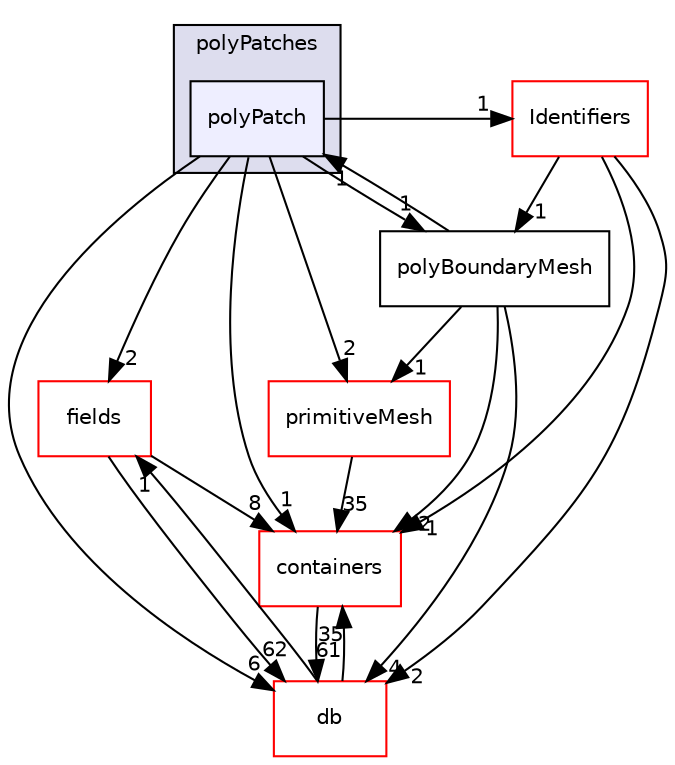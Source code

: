 digraph "src/OpenFOAM/meshes/polyMesh/polyPatches/polyPatch" {
  bgcolor=transparent;
  compound=true
  node [ fontsize="10", fontname="Helvetica"];
  edge [ labelfontsize="10", labelfontname="Helvetica"];
  subgraph clusterdir_67ffeba79fe92b46a9460556346ffbde {
    graph [ bgcolor="#ddddee", pencolor="black", label="polyPatches" fontname="Helvetica", fontsize="10", URL="dir_67ffeba79fe92b46a9460556346ffbde.html"]
  dir_e00799da7fb4d299a4bc01389c26736d [shape=box, label="polyPatch", style="filled", fillcolor="#eeeeff", pencolor="black", URL="dir_e00799da7fb4d299a4bc01389c26736d.html"];
  }
  dir_962442b8f989d5529fab5e0f0e4ffb74 [shape=box label="fields" color="red" URL="dir_962442b8f989d5529fab5e0f0e4ffb74.html"];
  dir_19d0872053bde092be81d7fe3f56cbf7 [shape=box label="containers" color="red" URL="dir_19d0872053bde092be81d7fe3f56cbf7.html"];
  dir_69df57964460ad28b76ac09933bf52c8 [shape=box label="polyBoundaryMesh" URL="dir_69df57964460ad28b76ac09933bf52c8.html"];
  dir_d498992fb7d3f293d898bf6d3a4df869 [shape=box label="primitiveMesh" color="red" URL="dir_d498992fb7d3f293d898bf6d3a4df869.html"];
  dir_63c634f7a7cfd679ac26c67fb30fc32f [shape=box label="db" color="red" URL="dir_63c634f7a7cfd679ac26c67fb30fc32f.html"];
  dir_162c770ecfd5d3d84e768ef2f1993e65 [shape=box label="Identifiers" color="red" URL="dir_162c770ecfd5d3d84e768ef2f1993e65.html"];
  dir_962442b8f989d5529fab5e0f0e4ffb74->dir_19d0872053bde092be81d7fe3f56cbf7 [headlabel="8", labeldistance=1.5 headhref="dir_002013_001893.html"];
  dir_962442b8f989d5529fab5e0f0e4ffb74->dir_63c634f7a7cfd679ac26c67fb30fc32f [headlabel="62", labeldistance=1.5 headhref="dir_002013_001944.html"];
  dir_19d0872053bde092be81d7fe3f56cbf7->dir_63c634f7a7cfd679ac26c67fb30fc32f [headlabel="61", labeldistance=1.5 headhref="dir_001893_001944.html"];
  dir_69df57964460ad28b76ac09933bf52c8->dir_19d0872053bde092be81d7fe3f56cbf7 [headlabel="2", labeldistance=1.5 headhref="dir_002268_001893.html"];
  dir_69df57964460ad28b76ac09933bf52c8->dir_e00799da7fb4d299a4bc01389c26736d [headlabel="1", labeldistance=1.5 headhref="dir_002268_002288.html"];
  dir_69df57964460ad28b76ac09933bf52c8->dir_d498992fb7d3f293d898bf6d3a4df869 [headlabel="1", labeldistance=1.5 headhref="dir_002268_002297.html"];
  dir_69df57964460ad28b76ac09933bf52c8->dir_63c634f7a7cfd679ac26c67fb30fc32f [headlabel="4", labeldistance=1.5 headhref="dir_002268_001944.html"];
  dir_e00799da7fb4d299a4bc01389c26736d->dir_962442b8f989d5529fab5e0f0e4ffb74 [headlabel="2", labeldistance=1.5 headhref="dir_002288_002013.html"];
  dir_e00799da7fb4d299a4bc01389c26736d->dir_19d0872053bde092be81d7fe3f56cbf7 [headlabel="1", labeldistance=1.5 headhref="dir_002288_001893.html"];
  dir_e00799da7fb4d299a4bc01389c26736d->dir_69df57964460ad28b76ac09933bf52c8 [headlabel="1", labeldistance=1.5 headhref="dir_002288_002268.html"];
  dir_e00799da7fb4d299a4bc01389c26736d->dir_d498992fb7d3f293d898bf6d3a4df869 [headlabel="2", labeldistance=1.5 headhref="dir_002288_002297.html"];
  dir_e00799da7fb4d299a4bc01389c26736d->dir_63c634f7a7cfd679ac26c67fb30fc32f [headlabel="6", labeldistance=1.5 headhref="dir_002288_001944.html"];
  dir_e00799da7fb4d299a4bc01389c26736d->dir_162c770ecfd5d3d84e768ef2f1993e65 [headlabel="1", labeldistance=1.5 headhref="dir_002288_002220.html"];
  dir_d498992fb7d3f293d898bf6d3a4df869->dir_19d0872053bde092be81d7fe3f56cbf7 [headlabel="35", labeldistance=1.5 headhref="dir_002297_001893.html"];
  dir_63c634f7a7cfd679ac26c67fb30fc32f->dir_962442b8f989d5529fab5e0f0e4ffb74 [headlabel="1", labeldistance=1.5 headhref="dir_001944_002013.html"];
  dir_63c634f7a7cfd679ac26c67fb30fc32f->dir_19d0872053bde092be81d7fe3f56cbf7 [headlabel="35", labeldistance=1.5 headhref="dir_001944_001893.html"];
  dir_162c770ecfd5d3d84e768ef2f1993e65->dir_19d0872053bde092be81d7fe3f56cbf7 [headlabel="1", labeldistance=1.5 headhref="dir_002220_001893.html"];
  dir_162c770ecfd5d3d84e768ef2f1993e65->dir_69df57964460ad28b76ac09933bf52c8 [headlabel="1", labeldistance=1.5 headhref="dir_002220_002268.html"];
  dir_162c770ecfd5d3d84e768ef2f1993e65->dir_63c634f7a7cfd679ac26c67fb30fc32f [headlabel="2", labeldistance=1.5 headhref="dir_002220_001944.html"];
}
